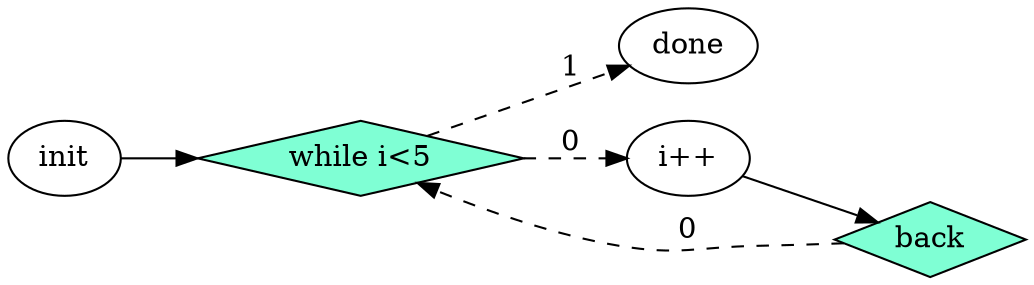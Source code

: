 digraph Taskflow {
rankdir="LR";
p0x7fdba4000030[label="init" ];
p0x7fdba4000030 -> p0x7fdba4000140;
p0x7fdba4000140[label="while i<5" shape=diamond color=black fillcolor=aquamarine style=filled];
p0x7fdba4000140 -> p0x7fdba4000470 [style=dashed label="1"];
p0x7fdba4000140 -> p0x7fdba4000250 [style=dashed label="0"];
p0x7fdba4000250[label="i++" ];
p0x7fdba4000250 -> p0x7fdba4000360;
p0x7fdba4000360[label="back" shape=diamond color=black fillcolor=aquamarine style=filled];
p0x7fdba4000360 -> p0x7fdba4000140 [style=dashed label="0"];
p0x7fdba4000470[label="done" ];
}

